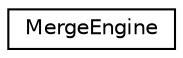 digraph "Graphical Class Hierarchy"
{
 // LATEX_PDF_SIZE
  edge [fontname="Helvetica",fontsize="10",labelfontname="Helvetica",labelfontsize="10"];
  node [fontname="Helvetica",fontsize="10",shape=record];
  rankdir="LR";
  Node0 [label="MergeEngine",height=0.2,width=0.4,color="black", fillcolor="white", style="filled",URL="$db/d1b/sqlite3_8c.html#d8/d72/structMergeEngine",tooltip=" "];
}
